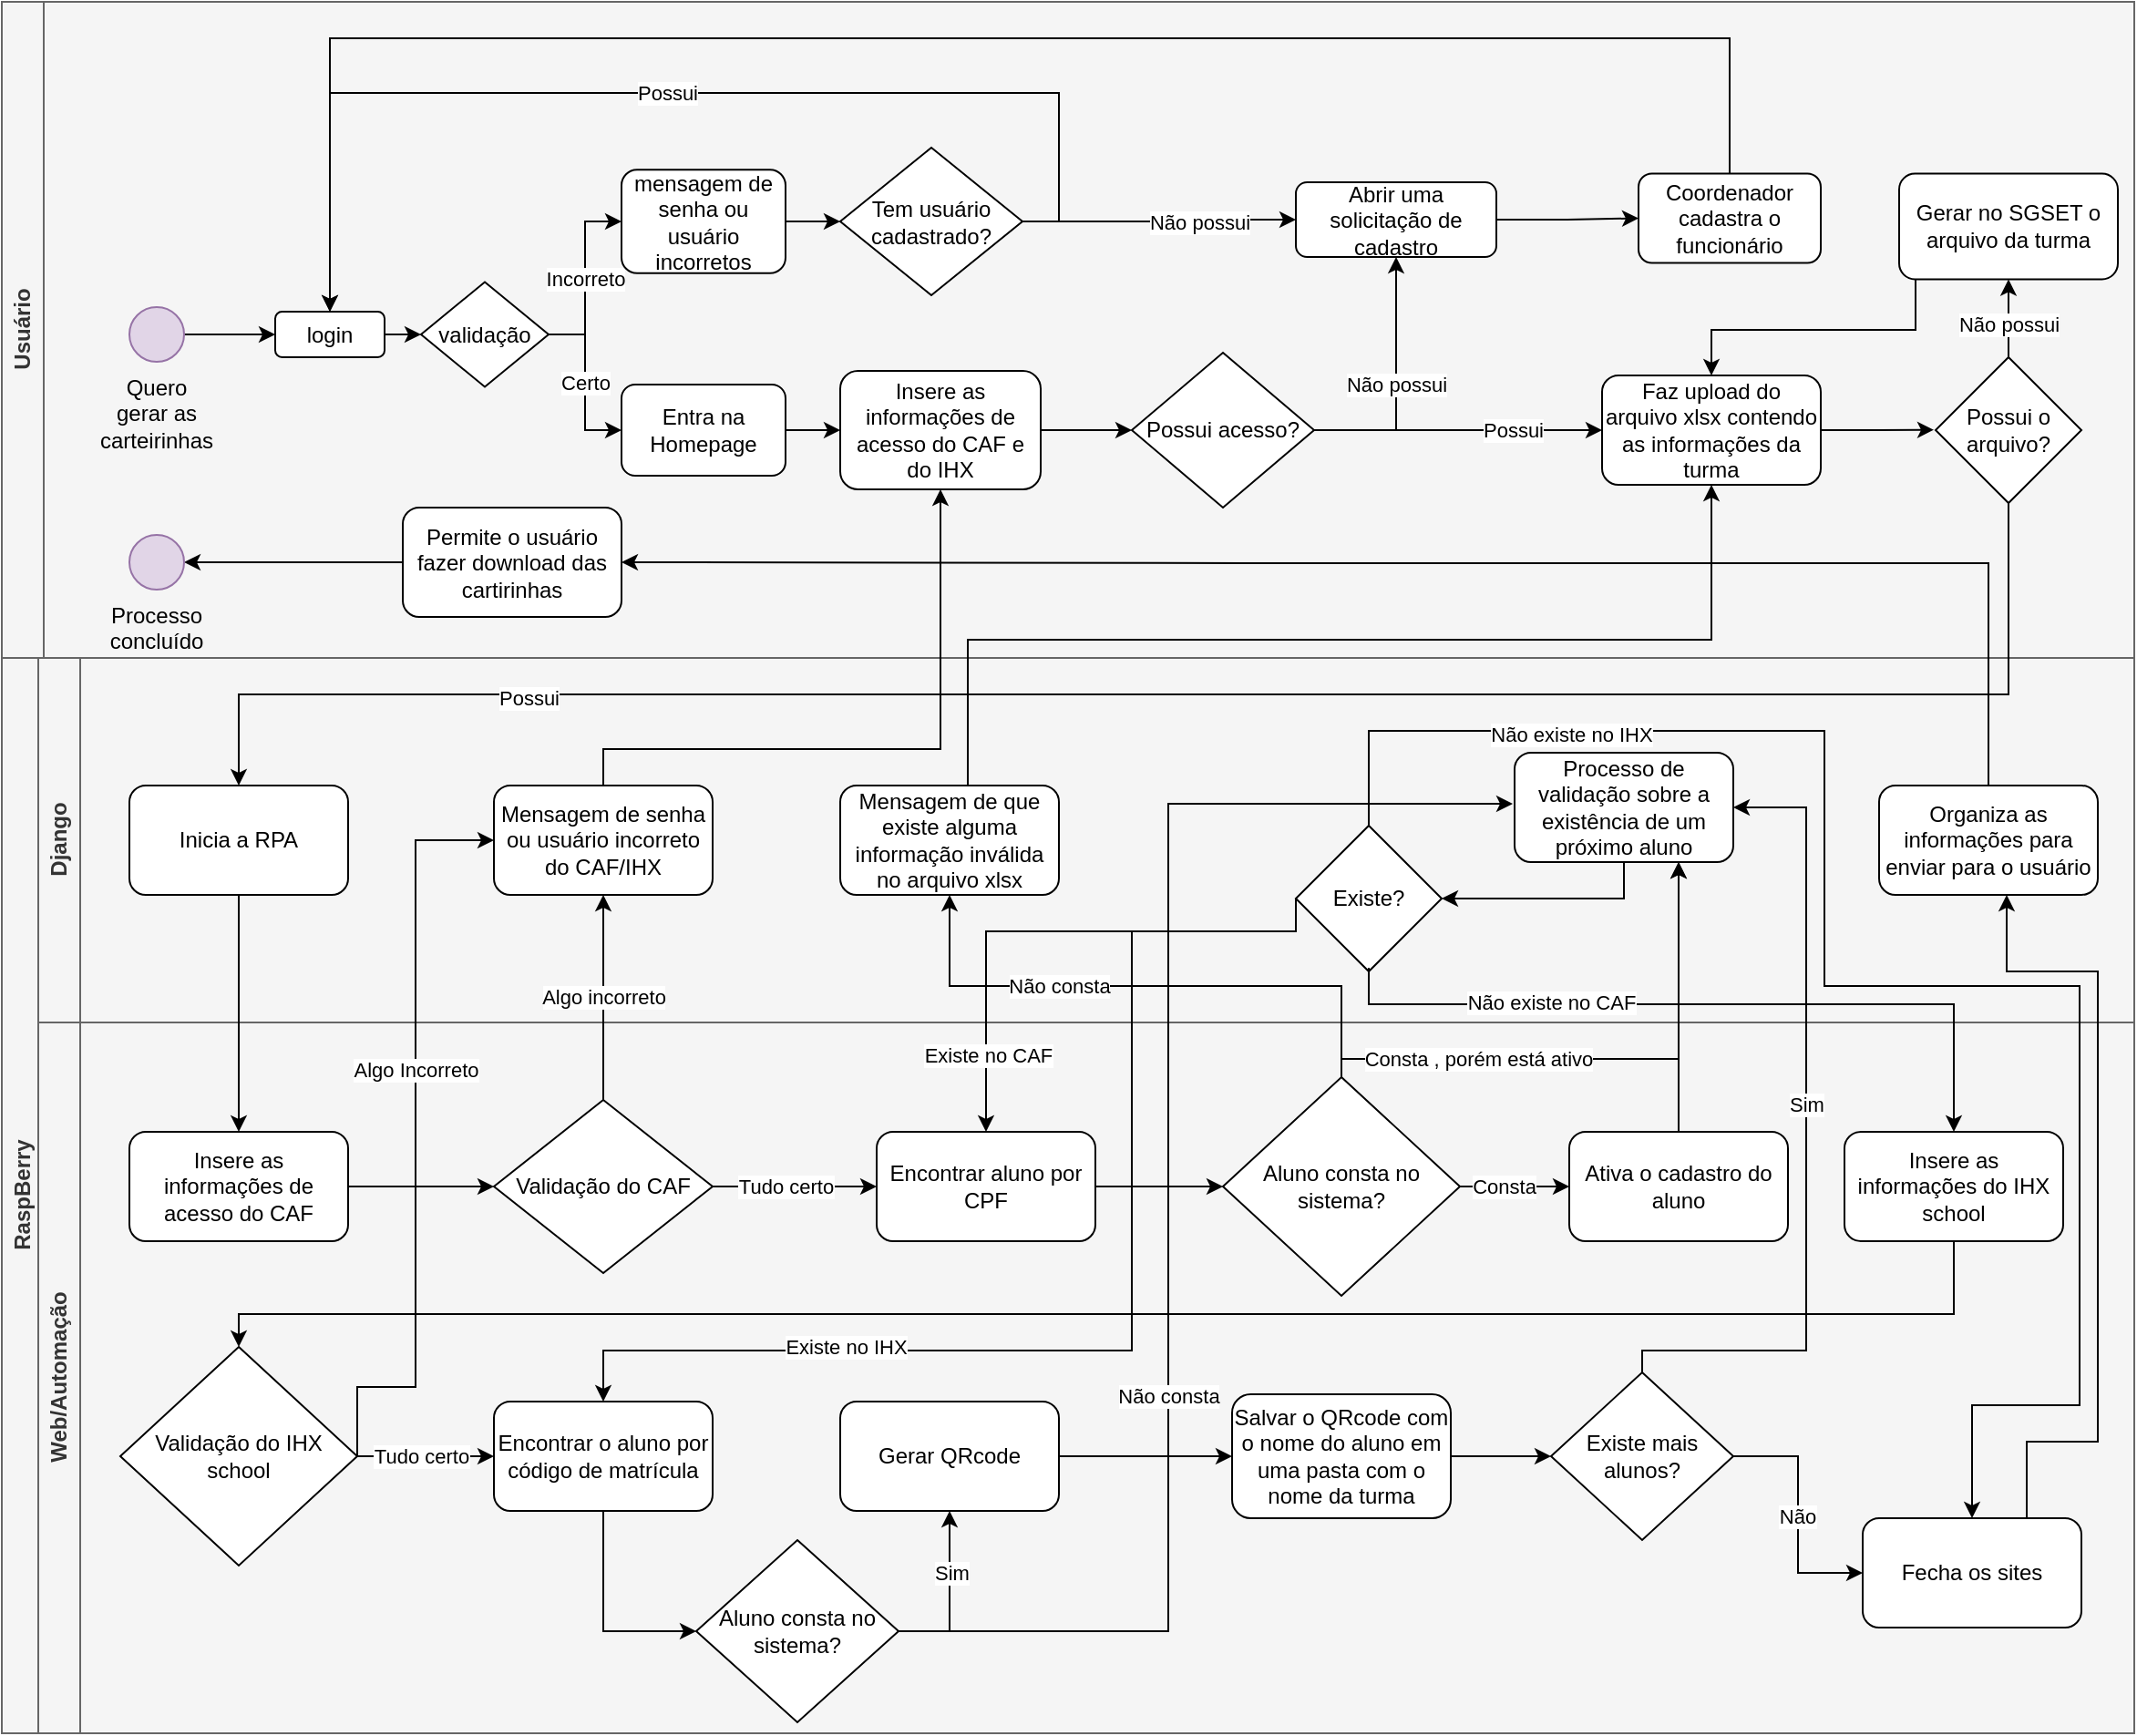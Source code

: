 <mxfile version="24.9.2">
  <diagram id="C5RBs43oDa-KdzZeNtuy" name="Page-1">
    <mxGraphModel dx="617" dy="3102" grid="1" gridSize="10" guides="1" tooltips="1" connect="1" arrows="1" fold="1" page="1" pageScale="1" pageWidth="827" pageHeight="1169" math="0" shadow="0">
      <root>
        <mxCell id="WIyWlLk6GJQsqaUBKTNV-0" />
        <mxCell id="WIyWlLk6GJQsqaUBKTNV-1" parent="WIyWlLk6GJQsqaUBKTNV-0" />
        <mxCell id="iJ9xKIKtlFonfC3gcGco-458" value="RaspBerry" style="swimlane;horizontal=0;whiteSpace=wrap;html=1;swimlaneFillColor=#f5f5f5;fillColor=#f5f5f5;fontColor=#333333;strokeColor=#666666;" vertex="1" parent="WIyWlLk6GJQsqaUBKTNV-1">
          <mxGeometry x="1540" y="-1250" width="1170" height="590" as="geometry" />
        </mxCell>
        <mxCell id="iJ9xKIKtlFonfC3gcGco-459" value="Django" style="swimlane;horizontal=0;whiteSpace=wrap;html=1;swimlaneFillColor=#f5f5f5;fillColor=#f5f5f5;fontColor=#333333;strokeColor=#666666;" vertex="1" parent="iJ9xKIKtlFonfC3gcGco-458">
          <mxGeometry x="20" width="1150" height="200" as="geometry" />
        </mxCell>
        <mxCell id="iJ9xKIKtlFonfC3gcGco-460" value="Inicia a RPA" style="rounded=1;whiteSpace=wrap;html=1;" vertex="1" parent="iJ9xKIKtlFonfC3gcGco-459">
          <mxGeometry x="50" y="70" width="120" height="60" as="geometry" />
        </mxCell>
        <mxCell id="iJ9xKIKtlFonfC3gcGco-461" value="Mensagem de senha ou usuário incorreto do CAF/IHX" style="rounded=1;whiteSpace=wrap;html=1;" vertex="1" parent="iJ9xKIKtlFonfC3gcGco-459">
          <mxGeometry x="250" y="70" width="120" height="60" as="geometry" />
        </mxCell>
        <mxCell id="iJ9xKIKtlFonfC3gcGco-462" value="Mensagem de que existe alguma informação inválida no arquivo xlsx" style="rounded=1;whiteSpace=wrap;html=1;" vertex="1" parent="iJ9xKIKtlFonfC3gcGco-459">
          <mxGeometry x="440" y="70" width="120" height="60" as="geometry" />
        </mxCell>
        <mxCell id="iJ9xKIKtlFonfC3gcGco-463" value="Organiza as informações para enviar para o usuário" style="rounded=1;whiteSpace=wrap;html=1;" vertex="1" parent="iJ9xKIKtlFonfC3gcGco-459">
          <mxGeometry x="1010" y="70" width="120" height="60" as="geometry" />
        </mxCell>
        <mxCell id="iJ9xKIKtlFonfC3gcGco-464" style="edgeStyle=orthogonalEdgeStyle;rounded=0;orthogonalLoop=1;jettySize=auto;html=1;exitX=0.5;exitY=1;exitDx=0;exitDy=0;entryX=1;entryY=0.5;entryDx=0;entryDy=0;" edge="1" parent="iJ9xKIKtlFonfC3gcGco-459" source="iJ9xKIKtlFonfC3gcGco-465" target="iJ9xKIKtlFonfC3gcGco-466">
          <mxGeometry relative="1" as="geometry" />
        </mxCell>
        <mxCell id="iJ9xKIKtlFonfC3gcGco-465" value="Processo de validação sobre a existência de um próximo aluno" style="rounded=1;whiteSpace=wrap;html=1;" vertex="1" parent="iJ9xKIKtlFonfC3gcGco-459">
          <mxGeometry x="810" y="52" width="120" height="60" as="geometry" />
        </mxCell>
        <mxCell id="iJ9xKIKtlFonfC3gcGco-466" value="Existe?" style="rhombus;whiteSpace=wrap;html=1;" vertex="1" parent="iJ9xKIKtlFonfC3gcGco-459">
          <mxGeometry x="690" y="92" width="80" height="80" as="geometry" />
        </mxCell>
        <mxCell id="iJ9xKIKtlFonfC3gcGco-467" value="Usuário" style="swimlane;horizontal=0;whiteSpace=wrap;html=1;glass=0;rounded=0;fillColor=#f5f5f5;fontColor=#333333;strokeColor=#666666;swimlaneFillColor=#f5f5f5;" vertex="1" parent="WIyWlLk6GJQsqaUBKTNV-1">
          <mxGeometry x="1540" y="-1610" width="1170" height="360" as="geometry" />
        </mxCell>
        <mxCell id="iJ9xKIKtlFonfC3gcGco-468" style="edgeStyle=orthogonalEdgeStyle;rounded=0;orthogonalLoop=1;jettySize=auto;html=1;exitX=1;exitY=0.5;exitDx=0;exitDy=0;entryX=0;entryY=0.5;entryDx=0;entryDy=0;fillColor=#f8cecc;strokeColor=#000000;" edge="1" parent="iJ9xKIKtlFonfC3gcGco-467" source="iJ9xKIKtlFonfC3gcGco-482" target="iJ9xKIKtlFonfC3gcGco-484">
          <mxGeometry relative="1" as="geometry" />
        </mxCell>
        <mxCell id="iJ9xKIKtlFonfC3gcGco-469" value="Não possui" style="edgeLabel;html=1;align=center;verticalAlign=middle;resizable=0;points=[];" vertex="1" connectable="0" parent="iJ9xKIKtlFonfC3gcGco-468">
          <mxGeometry x="0.297" y="-1" relative="1" as="geometry">
            <mxPoint as="offset" />
          </mxGeometry>
        </mxCell>
        <mxCell id="iJ9xKIKtlFonfC3gcGco-470" style="edgeStyle=orthogonalEdgeStyle;rounded=0;orthogonalLoop=1;jettySize=auto;html=1;exitX=1;exitY=0.5;exitDx=0;exitDy=0;entryX=0;entryY=0.5;entryDx=0;entryDy=0;" edge="1" parent="iJ9xKIKtlFonfC3gcGco-467" source="iJ9xKIKtlFonfC3gcGco-471" target="iJ9xKIKtlFonfC3gcGco-473">
          <mxGeometry relative="1" as="geometry" />
        </mxCell>
        <mxCell id="iJ9xKIKtlFonfC3gcGco-471" value="Quero gerar as carteirinhas" style="ellipse;whiteSpace=wrap;html=1;aspect=fixed;fillColor=#e1d5e7;strokeColor=#9673a6;labelPosition=center;verticalLabelPosition=bottom;align=center;verticalAlign=top;" vertex="1" parent="iJ9xKIKtlFonfC3gcGco-467">
          <mxGeometry x="70" y="167.5" width="30" height="30" as="geometry" />
        </mxCell>
        <mxCell id="iJ9xKIKtlFonfC3gcGco-472" style="edgeStyle=orthogonalEdgeStyle;rounded=0;orthogonalLoop=1;jettySize=auto;html=1;exitX=1;exitY=0.5;exitDx=0;exitDy=0;entryX=0;entryY=0.5;entryDx=0;entryDy=0;" edge="1" parent="iJ9xKIKtlFonfC3gcGco-467" source="iJ9xKIKtlFonfC3gcGco-473" target="iJ9xKIKtlFonfC3gcGco-476">
          <mxGeometry relative="1" as="geometry" />
        </mxCell>
        <mxCell id="iJ9xKIKtlFonfC3gcGco-473" value="login" style="rounded=1;whiteSpace=wrap;html=1;" vertex="1" parent="iJ9xKIKtlFonfC3gcGco-467">
          <mxGeometry x="150" y="170" width="60" height="25" as="geometry" />
        </mxCell>
        <mxCell id="iJ9xKIKtlFonfC3gcGco-474" value="Incorreto" style="edgeStyle=orthogonalEdgeStyle;rounded=0;orthogonalLoop=1;jettySize=auto;html=1;exitX=1;exitY=0.5;exitDx=0;exitDy=0;entryX=0;entryY=0.5;entryDx=0;entryDy=0;fillColor=#d5e8d4;strokeColor=#000000;" edge="1" parent="iJ9xKIKtlFonfC3gcGco-467" source="iJ9xKIKtlFonfC3gcGco-476" target="iJ9xKIKtlFonfC3gcGco-478">
          <mxGeometry relative="1" as="geometry" />
        </mxCell>
        <mxCell id="iJ9xKIKtlFonfC3gcGco-475" value="Certo" style="edgeStyle=orthogonalEdgeStyle;rounded=0;orthogonalLoop=1;jettySize=auto;html=1;exitX=1;exitY=0.5;exitDx=0;exitDy=0;entryX=0;entryY=0.5;entryDx=0;entryDy=0;" edge="1" parent="iJ9xKIKtlFonfC3gcGco-467" source="iJ9xKIKtlFonfC3gcGco-476" target="iJ9xKIKtlFonfC3gcGco-480">
          <mxGeometry relative="1" as="geometry" />
        </mxCell>
        <mxCell id="iJ9xKIKtlFonfC3gcGco-476" value="validação" style="rhombus;whiteSpace=wrap;html=1;" vertex="1" parent="iJ9xKIKtlFonfC3gcGco-467">
          <mxGeometry x="230" y="153.75" width="70" height="57.5" as="geometry" />
        </mxCell>
        <mxCell id="iJ9xKIKtlFonfC3gcGco-477" style="edgeStyle=orthogonalEdgeStyle;rounded=0;orthogonalLoop=1;jettySize=auto;html=1;entryX=0;entryY=0.5;entryDx=0;entryDy=0;" edge="1" parent="iJ9xKIKtlFonfC3gcGco-467" source="iJ9xKIKtlFonfC3gcGco-478" target="iJ9xKIKtlFonfC3gcGco-482">
          <mxGeometry relative="1" as="geometry" />
        </mxCell>
        <mxCell id="iJ9xKIKtlFonfC3gcGco-478" value="mensagem de senha ou&lt;div&gt;usuário incorretos&lt;/div&gt;" style="rounded=1;whiteSpace=wrap;html=1;" vertex="1" parent="iJ9xKIKtlFonfC3gcGco-467">
          <mxGeometry x="340" y="92.13" width="90" height="56.75" as="geometry" />
        </mxCell>
        <mxCell id="iJ9xKIKtlFonfC3gcGco-479" style="edgeStyle=orthogonalEdgeStyle;rounded=0;orthogonalLoop=1;jettySize=auto;html=1;entryX=0;entryY=0.5;entryDx=0;entryDy=0;" edge="1" parent="iJ9xKIKtlFonfC3gcGco-467" source="iJ9xKIKtlFonfC3gcGco-480" target="iJ9xKIKtlFonfC3gcGco-488">
          <mxGeometry relative="1" as="geometry" />
        </mxCell>
        <mxCell id="iJ9xKIKtlFonfC3gcGco-480" value="Entra na Homepage" style="rounded=1;whiteSpace=wrap;html=1;" vertex="1" parent="iJ9xKIKtlFonfC3gcGco-467">
          <mxGeometry x="340" y="210" width="90" height="50" as="geometry" />
        </mxCell>
        <mxCell id="iJ9xKIKtlFonfC3gcGco-481" value="Possui" style="edgeStyle=orthogonalEdgeStyle;rounded=0;orthogonalLoop=1;jettySize=auto;html=1;exitX=1;exitY=0.5;exitDx=0;exitDy=0;fillColor=#d5e8d4;strokeColor=#000000;fontColor=#000000;" edge="1" parent="iJ9xKIKtlFonfC3gcGco-467" source="iJ9xKIKtlFonfC3gcGco-482" target="iJ9xKIKtlFonfC3gcGco-473">
          <mxGeometry relative="1" as="geometry">
            <Array as="points">
              <mxPoint x="580" y="121" />
              <mxPoint x="580" y="50" />
              <mxPoint x="180" y="50" />
            </Array>
          </mxGeometry>
        </mxCell>
        <mxCell id="iJ9xKIKtlFonfC3gcGco-482" value="Tem usuário cadastrado?" style="rhombus;whiteSpace=wrap;html=1;" vertex="1" parent="iJ9xKIKtlFonfC3gcGco-467">
          <mxGeometry x="460" y="80" width="100" height="81" as="geometry" />
        </mxCell>
        <mxCell id="iJ9xKIKtlFonfC3gcGco-483" style="edgeStyle=orthogonalEdgeStyle;rounded=0;orthogonalLoop=1;jettySize=auto;html=1;entryX=0;entryY=0.5;entryDx=0;entryDy=0;" edge="1" parent="iJ9xKIKtlFonfC3gcGco-467" source="iJ9xKIKtlFonfC3gcGco-484" target="iJ9xKIKtlFonfC3gcGco-486">
          <mxGeometry relative="1" as="geometry" />
        </mxCell>
        <mxCell id="iJ9xKIKtlFonfC3gcGco-484" value="Abrir uma solicitação de cadastro" style="rounded=1;whiteSpace=wrap;html=1;" vertex="1" parent="iJ9xKIKtlFonfC3gcGco-467">
          <mxGeometry x="710" y="99" width="110" height="41" as="geometry" />
        </mxCell>
        <mxCell id="iJ9xKIKtlFonfC3gcGco-485" style="edgeStyle=orthogonalEdgeStyle;rounded=0;orthogonalLoop=1;jettySize=auto;html=1;entryX=0.5;entryY=0;entryDx=0;entryDy=0;" edge="1" parent="iJ9xKIKtlFonfC3gcGco-467" source="iJ9xKIKtlFonfC3gcGco-486" target="iJ9xKIKtlFonfC3gcGco-473">
          <mxGeometry relative="1" as="geometry">
            <Array as="points">
              <mxPoint x="948" y="20" />
              <mxPoint x="180" y="20" />
            </Array>
          </mxGeometry>
        </mxCell>
        <mxCell id="iJ9xKIKtlFonfC3gcGco-486" value="Coordenador cadastra o funcionário" style="rounded=1;whiteSpace=wrap;html=1;" vertex="1" parent="iJ9xKIKtlFonfC3gcGco-467">
          <mxGeometry x="898" y="94.25" width="100" height="49" as="geometry" />
        </mxCell>
        <mxCell id="iJ9xKIKtlFonfC3gcGco-487" style="edgeStyle=orthogonalEdgeStyle;rounded=0;orthogonalLoop=1;jettySize=auto;html=1;entryX=0;entryY=0.5;entryDx=0;entryDy=0;" edge="1" parent="iJ9xKIKtlFonfC3gcGco-467" source="iJ9xKIKtlFonfC3gcGco-488" target="iJ9xKIKtlFonfC3gcGco-492">
          <mxGeometry relative="1" as="geometry" />
        </mxCell>
        <mxCell id="iJ9xKIKtlFonfC3gcGco-488" value="Insere as informações de acesso do CAF e do IHX" style="rounded=1;whiteSpace=wrap;html=1;" vertex="1" parent="iJ9xKIKtlFonfC3gcGco-467">
          <mxGeometry x="460" y="202.5" width="110" height="65" as="geometry" />
        </mxCell>
        <mxCell id="iJ9xKIKtlFonfC3gcGco-489" value="Não possui" style="edgeStyle=orthogonalEdgeStyle;rounded=0;orthogonalLoop=1;jettySize=auto;html=1;entryX=0.5;entryY=1;entryDx=0;entryDy=0;" edge="1" parent="iJ9xKIKtlFonfC3gcGco-467" source="iJ9xKIKtlFonfC3gcGco-492" target="iJ9xKIKtlFonfC3gcGco-484">
          <mxGeometry relative="1" as="geometry">
            <mxPoint x="790" y="200" as="targetPoint" />
            <Array as="points">
              <mxPoint x="765" y="235" />
            </Array>
          </mxGeometry>
        </mxCell>
        <mxCell id="iJ9xKIKtlFonfC3gcGco-490" style="edgeStyle=orthogonalEdgeStyle;rounded=0;orthogonalLoop=1;jettySize=auto;html=1;entryX=0;entryY=0.5;entryDx=0;entryDy=0;" edge="1" parent="iJ9xKIKtlFonfC3gcGco-467" source="iJ9xKIKtlFonfC3gcGco-492" target="iJ9xKIKtlFonfC3gcGco-494">
          <mxGeometry relative="1" as="geometry" />
        </mxCell>
        <mxCell id="iJ9xKIKtlFonfC3gcGco-491" value="Possui" style="edgeLabel;html=1;align=center;verticalAlign=middle;resizable=0;points=[];" vertex="1" connectable="0" parent="iJ9xKIKtlFonfC3gcGco-490">
          <mxGeometry x="0.407" y="-2" relative="1" as="geometry">
            <mxPoint x="-2" y="-2" as="offset" />
          </mxGeometry>
        </mxCell>
        <mxCell id="iJ9xKIKtlFonfC3gcGco-492" value="Possui acesso?" style="rhombus;whiteSpace=wrap;html=1;" vertex="1" parent="iJ9xKIKtlFonfC3gcGco-467">
          <mxGeometry x="620" y="192.5" width="100" height="85" as="geometry" />
        </mxCell>
        <mxCell id="iJ9xKIKtlFonfC3gcGco-493" style="edgeStyle=orthogonalEdgeStyle;rounded=0;orthogonalLoop=1;jettySize=auto;html=1;exitX=1;exitY=0.5;exitDx=0;exitDy=0;" edge="1" parent="iJ9xKIKtlFonfC3gcGco-467" source="iJ9xKIKtlFonfC3gcGco-494">
          <mxGeometry relative="1" as="geometry">
            <mxPoint x="1060.0" y="234.857" as="targetPoint" />
          </mxGeometry>
        </mxCell>
        <mxCell id="iJ9xKIKtlFonfC3gcGco-494" value="Faz upload do arquivo xlsx contendo as informações da turma" style="rounded=1;whiteSpace=wrap;html=1;" vertex="1" parent="iJ9xKIKtlFonfC3gcGco-467">
          <mxGeometry x="878" y="205" width="120" height="60" as="geometry" />
        </mxCell>
        <mxCell id="iJ9xKIKtlFonfC3gcGco-495" style="edgeStyle=orthogonalEdgeStyle;rounded=0;orthogonalLoop=1;jettySize=auto;html=1;entryX=0.5;entryY=1;entryDx=0;entryDy=0;" edge="1" parent="iJ9xKIKtlFonfC3gcGco-467" source="iJ9xKIKtlFonfC3gcGco-497" target="iJ9xKIKtlFonfC3gcGco-499">
          <mxGeometry relative="1" as="geometry" />
        </mxCell>
        <mxCell id="iJ9xKIKtlFonfC3gcGco-496" value="Não possui" style="edgeLabel;html=1;align=center;verticalAlign=middle;resizable=0;points=[];" vertex="1" connectable="0" parent="iJ9xKIKtlFonfC3gcGco-495">
          <mxGeometry x="-0.131" relative="1" as="geometry">
            <mxPoint as="offset" />
          </mxGeometry>
        </mxCell>
        <mxCell id="iJ9xKIKtlFonfC3gcGco-497" value="Possui o arquivo?" style="rhombus;whiteSpace=wrap;html=1;" vertex="1" parent="iJ9xKIKtlFonfC3gcGco-467">
          <mxGeometry x="1061" y="195" width="80" height="80" as="geometry" />
        </mxCell>
        <mxCell id="iJ9xKIKtlFonfC3gcGco-498" style="edgeStyle=orthogonalEdgeStyle;rounded=0;orthogonalLoop=1;jettySize=auto;html=1;entryX=0.5;entryY=0;entryDx=0;entryDy=0;" edge="1" parent="iJ9xKIKtlFonfC3gcGco-467" source="iJ9xKIKtlFonfC3gcGco-499" target="iJ9xKIKtlFonfC3gcGco-494">
          <mxGeometry relative="1" as="geometry">
            <Array as="points">
              <mxPoint x="1050" y="180" />
              <mxPoint x="938" y="180" />
            </Array>
          </mxGeometry>
        </mxCell>
        <mxCell id="iJ9xKIKtlFonfC3gcGco-499" value="Gerar no SGSET o arquivo da turma" style="rounded=1;whiteSpace=wrap;html=1;" vertex="1" parent="iJ9xKIKtlFonfC3gcGco-467">
          <mxGeometry x="1041" y="94.25" width="120" height="58" as="geometry" />
        </mxCell>
        <mxCell id="iJ9xKIKtlFonfC3gcGco-500" style="edgeStyle=orthogonalEdgeStyle;rounded=0;orthogonalLoop=1;jettySize=auto;html=1;entryX=1;entryY=0.5;entryDx=0;entryDy=0;" edge="1" parent="iJ9xKIKtlFonfC3gcGco-467" source="iJ9xKIKtlFonfC3gcGco-501" target="iJ9xKIKtlFonfC3gcGco-502">
          <mxGeometry relative="1" as="geometry" />
        </mxCell>
        <mxCell id="iJ9xKIKtlFonfC3gcGco-501" value="Permite o usuário fazer download das cartirinhas" style="rounded=1;whiteSpace=wrap;html=1;" vertex="1" parent="iJ9xKIKtlFonfC3gcGco-467">
          <mxGeometry x="220" y="277.5" width="120" height="60" as="geometry" />
        </mxCell>
        <mxCell id="iJ9xKIKtlFonfC3gcGco-502" value="Processo concluído" style="ellipse;whiteSpace=wrap;html=1;aspect=fixed;fillColor=#e1d5e7;strokeColor=#9673a6;labelPosition=center;verticalLabelPosition=bottom;align=center;verticalAlign=top;" vertex="1" parent="iJ9xKIKtlFonfC3gcGco-467">
          <mxGeometry x="70" y="292.5" width="30" height="30" as="geometry" />
        </mxCell>
        <mxCell id="iJ9xKIKtlFonfC3gcGco-503" style="edgeStyle=orthogonalEdgeStyle;rounded=0;orthogonalLoop=1;jettySize=auto;html=1;exitX=0.5;exitY=0;exitDx=0;exitDy=0;" edge="1" parent="WIyWlLk6GJQsqaUBKTNV-1" source="iJ9xKIKtlFonfC3gcGco-461" target="iJ9xKIKtlFonfC3gcGco-488">
          <mxGeometry relative="1" as="geometry">
            <Array as="points">
              <mxPoint x="1870" y="-1200" />
              <mxPoint x="2055" y="-1200" />
            </Array>
          </mxGeometry>
        </mxCell>
        <mxCell id="iJ9xKIKtlFonfC3gcGco-504" style="edgeStyle=orthogonalEdgeStyle;rounded=0;orthogonalLoop=1;jettySize=auto;html=1;exitX=0.5;exitY=0;exitDx=0;exitDy=0;" edge="1" parent="WIyWlLk6GJQsqaUBKTNV-1" source="iJ9xKIKtlFonfC3gcGco-462" target="iJ9xKIKtlFonfC3gcGco-494">
          <mxGeometry relative="1" as="geometry">
            <Array as="points">
              <mxPoint x="2070" y="-1260" />
              <mxPoint x="2478" y="-1260" />
            </Array>
          </mxGeometry>
        </mxCell>
        <mxCell id="iJ9xKIKtlFonfC3gcGco-505" style="edgeStyle=orthogonalEdgeStyle;rounded=0;orthogonalLoop=1;jettySize=auto;html=1;entryX=0.5;entryY=0;entryDx=0;entryDy=0;" edge="1" parent="WIyWlLk6GJQsqaUBKTNV-1" source="iJ9xKIKtlFonfC3gcGco-497" target="iJ9xKIKtlFonfC3gcGco-460">
          <mxGeometry relative="1" as="geometry">
            <Array as="points">
              <mxPoint x="2641" y="-1230" />
              <mxPoint x="1670" y="-1230" />
            </Array>
          </mxGeometry>
        </mxCell>
        <mxCell id="iJ9xKIKtlFonfC3gcGco-506" value="Possui" style="edgeLabel;html=1;align=center;verticalAlign=middle;resizable=0;points=[];" vertex="1" connectable="0" parent="iJ9xKIKtlFonfC3gcGco-505">
          <mxGeometry x="0.63" y="2" relative="1" as="geometry">
            <mxPoint as="offset" />
          </mxGeometry>
        </mxCell>
        <mxCell id="iJ9xKIKtlFonfC3gcGco-507" style="edgeStyle=orthogonalEdgeStyle;rounded=0;orthogonalLoop=1;jettySize=auto;html=1;entryX=1;entryY=0.5;entryDx=0;entryDy=0;" edge="1" parent="WIyWlLk6GJQsqaUBKTNV-1" source="iJ9xKIKtlFonfC3gcGco-463" target="iJ9xKIKtlFonfC3gcGco-501">
          <mxGeometry relative="1" as="geometry">
            <Array as="points">
              <mxPoint x="2630" y="-1302" />
              <mxPoint x="2225" y="-1302" />
            </Array>
          </mxGeometry>
        </mxCell>
        <mxCell id="iJ9xKIKtlFonfC3gcGco-508" value="Web/Automação" style="swimlane;horizontal=0;whiteSpace=wrap;html=1;swimlaneFillColor=#f5f5f5;fillColor=#f5f5f5;fontColor=#333333;strokeColor=#666666;" vertex="1" parent="WIyWlLk6GJQsqaUBKTNV-1">
          <mxGeometry x="1560" y="-1050" width="1150" height="390" as="geometry" />
        </mxCell>
        <mxCell id="iJ9xKIKtlFonfC3gcGco-509" style="edgeStyle=orthogonalEdgeStyle;rounded=0;orthogonalLoop=1;jettySize=auto;html=1;" edge="1" parent="iJ9xKIKtlFonfC3gcGco-508" source="iJ9xKIKtlFonfC3gcGco-510" target="iJ9xKIKtlFonfC3gcGco-513">
          <mxGeometry relative="1" as="geometry" />
        </mxCell>
        <mxCell id="iJ9xKIKtlFonfC3gcGco-510" value="Insere as informações de acesso do CAF" style="rounded=1;whiteSpace=wrap;html=1;" vertex="1" parent="iJ9xKIKtlFonfC3gcGco-508">
          <mxGeometry x="50" y="60" width="120" height="60" as="geometry" />
        </mxCell>
        <mxCell id="iJ9xKIKtlFonfC3gcGco-511" style="edgeStyle=orthogonalEdgeStyle;rounded=0;orthogonalLoop=1;jettySize=auto;html=1;entryX=0;entryY=0.5;entryDx=0;entryDy=0;" edge="1" parent="iJ9xKIKtlFonfC3gcGco-508" source="iJ9xKIKtlFonfC3gcGco-513" target="iJ9xKIKtlFonfC3gcGco-515">
          <mxGeometry relative="1" as="geometry" />
        </mxCell>
        <mxCell id="iJ9xKIKtlFonfC3gcGco-512" value="Tudo certo" style="edgeLabel;html=1;align=center;verticalAlign=middle;resizable=0;points=[];" vertex="1" connectable="0" parent="iJ9xKIKtlFonfC3gcGco-511">
          <mxGeometry x="-0.268" y="-1" relative="1" as="geometry">
            <mxPoint x="7" y="-1" as="offset" />
          </mxGeometry>
        </mxCell>
        <mxCell id="iJ9xKIKtlFonfC3gcGco-513" value="Validação do CAF" style="rhombus;whiteSpace=wrap;html=1;" vertex="1" parent="iJ9xKIKtlFonfC3gcGco-508">
          <mxGeometry x="250" y="42.5" width="120" height="95" as="geometry" />
        </mxCell>
        <mxCell id="iJ9xKIKtlFonfC3gcGco-514" style="edgeStyle=orthogonalEdgeStyle;rounded=0;orthogonalLoop=1;jettySize=auto;html=1;entryX=0;entryY=0.5;entryDx=0;entryDy=0;" edge="1" parent="iJ9xKIKtlFonfC3gcGco-508" source="iJ9xKIKtlFonfC3gcGco-515" target="iJ9xKIKtlFonfC3gcGco-518">
          <mxGeometry relative="1" as="geometry" />
        </mxCell>
        <mxCell id="iJ9xKIKtlFonfC3gcGco-515" value="Encontrar aluno por CPF" style="rounded=1;whiteSpace=wrap;html=1;" vertex="1" parent="iJ9xKIKtlFonfC3gcGco-508">
          <mxGeometry x="460" y="60" width="120" height="60" as="geometry" />
        </mxCell>
        <mxCell id="iJ9xKIKtlFonfC3gcGco-516" style="edgeStyle=orthogonalEdgeStyle;rounded=0;orthogonalLoop=1;jettySize=auto;html=1;" edge="1" parent="iJ9xKIKtlFonfC3gcGco-508" source="iJ9xKIKtlFonfC3gcGco-518" target="iJ9xKIKtlFonfC3gcGco-519">
          <mxGeometry relative="1" as="geometry" />
        </mxCell>
        <mxCell id="iJ9xKIKtlFonfC3gcGco-517" value="Consta" style="edgeLabel;html=1;align=center;verticalAlign=middle;resizable=0;points=[];" vertex="1" connectable="0" parent="iJ9xKIKtlFonfC3gcGco-516">
          <mxGeometry x="-0.322" y="-1" relative="1" as="geometry">
            <mxPoint x="3" y="-1" as="offset" />
          </mxGeometry>
        </mxCell>
        <mxCell id="iJ9xKIKtlFonfC3gcGco-518" value="Aluno consta no sistema?" style="rhombus;whiteSpace=wrap;html=1;" vertex="1" parent="iJ9xKIKtlFonfC3gcGco-508">
          <mxGeometry x="650" y="30" width="130" height="120" as="geometry" />
        </mxCell>
        <mxCell id="iJ9xKIKtlFonfC3gcGco-519" value="Ativa o cadastro do aluno" style="rounded=1;whiteSpace=wrap;html=1;" vertex="1" parent="iJ9xKIKtlFonfC3gcGco-508">
          <mxGeometry x="840" y="60" width="120" height="60" as="geometry" />
        </mxCell>
        <mxCell id="iJ9xKIKtlFonfC3gcGco-520" style="edgeStyle=orthogonalEdgeStyle;rounded=0;orthogonalLoop=1;jettySize=auto;html=1;" edge="1" parent="iJ9xKIKtlFonfC3gcGco-508" source="iJ9xKIKtlFonfC3gcGco-521" target="iJ9xKIKtlFonfC3gcGco-524">
          <mxGeometry relative="1" as="geometry">
            <Array as="points">
              <mxPoint x="1051" y="160" />
              <mxPoint x="110" y="160" />
            </Array>
          </mxGeometry>
        </mxCell>
        <mxCell id="iJ9xKIKtlFonfC3gcGco-521" value="Insere as informações do IHX school" style="rounded=1;whiteSpace=wrap;html=1;" vertex="1" parent="iJ9xKIKtlFonfC3gcGco-508">
          <mxGeometry x="991" y="60" width="120" height="60" as="geometry" />
        </mxCell>
        <mxCell id="iJ9xKIKtlFonfC3gcGco-522" style="edgeStyle=orthogonalEdgeStyle;rounded=0;orthogonalLoop=1;jettySize=auto;html=1;entryX=0;entryY=0.5;entryDx=0;entryDy=0;" edge="1" parent="iJ9xKIKtlFonfC3gcGco-508" source="iJ9xKIKtlFonfC3gcGco-524" target="iJ9xKIKtlFonfC3gcGco-526">
          <mxGeometry relative="1" as="geometry" />
        </mxCell>
        <mxCell id="iJ9xKIKtlFonfC3gcGco-523" value="Tudo certo" style="edgeLabel;html=1;align=center;verticalAlign=middle;resizable=0;points=[];" vertex="1" connectable="0" parent="iJ9xKIKtlFonfC3gcGco-522">
          <mxGeometry x="0.258" y="1" relative="1" as="geometry">
            <mxPoint x="-12" y="1" as="offset" />
          </mxGeometry>
        </mxCell>
        <mxCell id="iJ9xKIKtlFonfC3gcGco-524" value="Validação do IHX school" style="rhombus;whiteSpace=wrap;html=1;" vertex="1" parent="iJ9xKIKtlFonfC3gcGco-508">
          <mxGeometry x="45" y="178" width="130" height="120" as="geometry" />
        </mxCell>
        <mxCell id="iJ9xKIKtlFonfC3gcGco-525" style="edgeStyle=orthogonalEdgeStyle;rounded=0;orthogonalLoop=1;jettySize=auto;html=1;entryX=0;entryY=0.5;entryDx=0;entryDy=0;" edge="1" parent="iJ9xKIKtlFonfC3gcGco-508" source="iJ9xKIKtlFonfC3gcGco-526" target="iJ9xKIKtlFonfC3gcGco-537">
          <mxGeometry relative="1" as="geometry" />
        </mxCell>
        <mxCell id="iJ9xKIKtlFonfC3gcGco-526" value="Encontrar o aluno por código de matrícula" style="rounded=1;whiteSpace=wrap;html=1;" vertex="1" parent="iJ9xKIKtlFonfC3gcGco-508">
          <mxGeometry x="250" y="208" width="120" height="60" as="geometry" />
        </mxCell>
        <mxCell id="iJ9xKIKtlFonfC3gcGco-527" value="" style="edgeStyle=orthogonalEdgeStyle;rounded=0;orthogonalLoop=1;jettySize=auto;html=1;" edge="1" parent="iJ9xKIKtlFonfC3gcGco-508" source="iJ9xKIKtlFonfC3gcGco-528" target="iJ9xKIKtlFonfC3gcGco-530">
          <mxGeometry relative="1" as="geometry" />
        </mxCell>
        <mxCell id="iJ9xKIKtlFonfC3gcGco-528" value="Gerar QRcode" style="rounded=1;whiteSpace=wrap;html=1;" vertex="1" parent="iJ9xKIKtlFonfC3gcGco-508">
          <mxGeometry x="440" y="208" width="120" height="60" as="geometry" />
        </mxCell>
        <mxCell id="iJ9xKIKtlFonfC3gcGco-529" style="edgeStyle=orthogonalEdgeStyle;rounded=0;orthogonalLoop=1;jettySize=auto;html=1;exitX=1;exitY=0.5;exitDx=0;exitDy=0;entryX=0;entryY=0.5;entryDx=0;entryDy=0;" edge="1" parent="iJ9xKIKtlFonfC3gcGco-508" source="iJ9xKIKtlFonfC3gcGco-530" target="iJ9xKIKtlFonfC3gcGco-534">
          <mxGeometry relative="1" as="geometry" />
        </mxCell>
        <mxCell id="iJ9xKIKtlFonfC3gcGco-530" value="Salvar o QRcode com o nome do aluno em uma pasta com o nome da turma" style="whiteSpace=wrap;html=1;rounded=1;" vertex="1" parent="iJ9xKIKtlFonfC3gcGco-508">
          <mxGeometry x="655" y="204" width="120" height="68" as="geometry" />
        </mxCell>
        <mxCell id="iJ9xKIKtlFonfC3gcGco-531" value="Fecha os sites" style="rounded=1;whiteSpace=wrap;html=1;" vertex="1" parent="iJ9xKIKtlFonfC3gcGco-508">
          <mxGeometry x="1001" y="272" width="120" height="60" as="geometry" />
        </mxCell>
        <mxCell id="iJ9xKIKtlFonfC3gcGco-532" style="edgeStyle=orthogonalEdgeStyle;rounded=0;orthogonalLoop=1;jettySize=auto;html=1;" edge="1" parent="iJ9xKIKtlFonfC3gcGco-508" source="iJ9xKIKtlFonfC3gcGco-534" target="iJ9xKIKtlFonfC3gcGco-531">
          <mxGeometry relative="1" as="geometry" />
        </mxCell>
        <mxCell id="iJ9xKIKtlFonfC3gcGco-533" value="Não" style="edgeLabel;html=1;align=center;verticalAlign=middle;resizable=0;points=[];" vertex="1" connectable="0" parent="iJ9xKIKtlFonfC3gcGco-532">
          <mxGeometry x="0.015" y="-1" relative="1" as="geometry">
            <mxPoint as="offset" />
          </mxGeometry>
        </mxCell>
        <mxCell id="iJ9xKIKtlFonfC3gcGco-534" value="Existe mais alunos?" style="rhombus;whiteSpace=wrap;html=1;" vertex="1" parent="iJ9xKIKtlFonfC3gcGco-508">
          <mxGeometry x="830" y="192" width="100" height="92" as="geometry" />
        </mxCell>
        <mxCell id="iJ9xKIKtlFonfC3gcGco-535" style="edgeStyle=orthogonalEdgeStyle;rounded=0;orthogonalLoop=1;jettySize=auto;html=1;entryX=0.5;entryY=1;entryDx=0;entryDy=0;" edge="1" parent="iJ9xKIKtlFonfC3gcGco-508" source="iJ9xKIKtlFonfC3gcGco-537" target="iJ9xKIKtlFonfC3gcGco-528">
          <mxGeometry relative="1" as="geometry">
            <Array as="points">
              <mxPoint x="500" y="334" />
            </Array>
          </mxGeometry>
        </mxCell>
        <mxCell id="iJ9xKIKtlFonfC3gcGco-536" value="Sim" style="edgeLabel;html=1;align=center;verticalAlign=middle;resizable=0;points=[];" vertex="1" connectable="0" parent="iJ9xKIKtlFonfC3gcGco-535">
          <mxGeometry x="0.274" y="-1" relative="1" as="geometry">
            <mxPoint as="offset" />
          </mxGeometry>
        </mxCell>
        <mxCell id="iJ9xKIKtlFonfC3gcGco-537" value="Aluno consta no sistema?" style="rhombus;whiteSpace=wrap;html=1;" vertex="1" parent="iJ9xKIKtlFonfC3gcGco-508">
          <mxGeometry x="361" y="284" width="111" height="100" as="geometry" />
        </mxCell>
        <mxCell id="iJ9xKIKtlFonfC3gcGco-538" style="edgeStyle=orthogonalEdgeStyle;rounded=0;orthogonalLoop=1;jettySize=auto;html=1;exitX=0.75;exitY=0;exitDx=0;exitDy=0;" edge="1" parent="iJ9xKIKtlFonfC3gcGco-508" source="iJ9xKIKtlFonfC3gcGco-531">
          <mxGeometry relative="1" as="geometry">
            <mxPoint x="1080" y="-70" as="targetPoint" />
            <Array as="points">
              <mxPoint x="1091" y="230" />
              <mxPoint x="1130" y="230" />
              <mxPoint x="1130" y="-28" />
              <mxPoint x="1080" y="-28" />
            </Array>
            <mxPoint x="1131" y="470" as="sourcePoint" />
          </mxGeometry>
        </mxCell>
        <mxCell id="iJ9xKIKtlFonfC3gcGco-539" value="Algo Incorreto" style="edgeStyle=orthogonalEdgeStyle;rounded=0;orthogonalLoop=1;jettySize=auto;html=1;exitX=1;exitY=0.5;exitDx=0;exitDy=0;" edge="1" parent="iJ9xKIKtlFonfC3gcGco-508" source="iJ9xKIKtlFonfC3gcGco-524">
          <mxGeometry x="0.184" relative="1" as="geometry">
            <Array as="points">
              <mxPoint x="175" y="200" />
              <mxPoint x="207" y="200" />
              <mxPoint x="207" y="-100" />
            </Array>
            <mxPoint as="offset" />
            <mxPoint x="170" y="219" as="sourcePoint" />
            <mxPoint x="250" y="-100" as="targetPoint" />
          </mxGeometry>
        </mxCell>
        <mxCell id="iJ9xKIKtlFonfC3gcGco-540" style="edgeStyle=orthogonalEdgeStyle;rounded=0;orthogonalLoop=1;jettySize=auto;html=1;entryX=0.5;entryY=0;entryDx=0;entryDy=0;" edge="1" parent="WIyWlLk6GJQsqaUBKTNV-1" source="iJ9xKIKtlFonfC3gcGco-460" target="iJ9xKIKtlFonfC3gcGco-510">
          <mxGeometry relative="1" as="geometry">
            <Array as="points">
              <mxPoint x="1680" y="-1168" />
              <mxPoint x="1680" y="-1168" />
            </Array>
          </mxGeometry>
        </mxCell>
        <mxCell id="iJ9xKIKtlFonfC3gcGco-541" value="Algo incorreto" style="edgeStyle=orthogonalEdgeStyle;rounded=0;orthogonalLoop=1;jettySize=auto;html=1;entryX=0.5;entryY=1;entryDx=0;entryDy=0;" edge="1" parent="WIyWlLk6GJQsqaUBKTNV-1" source="iJ9xKIKtlFonfC3gcGco-513" target="iJ9xKIKtlFonfC3gcGco-461">
          <mxGeometry relative="1" as="geometry" />
        </mxCell>
        <mxCell id="iJ9xKIKtlFonfC3gcGco-542" value="Existe no CAF" style="edgeStyle=orthogonalEdgeStyle;rounded=0;orthogonalLoop=1;jettySize=auto;html=1;exitX=0;exitY=0.5;exitDx=0;exitDy=0;" edge="1" parent="WIyWlLk6GJQsqaUBKTNV-1" source="iJ9xKIKtlFonfC3gcGco-466">
          <mxGeometry x="0.719" y="1" relative="1" as="geometry">
            <Array as="points">
              <mxPoint x="2250" y="-1100" />
              <mxPoint x="2080" y="-1100" />
            </Array>
            <mxPoint as="offset" />
            <mxPoint x="2080" y="-990" as="targetPoint" />
          </mxGeometry>
        </mxCell>
        <mxCell id="iJ9xKIKtlFonfC3gcGco-543" value="Não consta" style="edgeStyle=orthogonalEdgeStyle;rounded=0;orthogonalLoop=1;jettySize=auto;html=1;exitX=0.5;exitY=0;exitDx=0;exitDy=0;" edge="1" parent="WIyWlLk6GJQsqaUBKTNV-1" source="iJ9xKIKtlFonfC3gcGco-518" target="iJ9xKIKtlFonfC3gcGco-462">
          <mxGeometry x="0.302" relative="1" as="geometry">
            <mxPoint as="offset" />
          </mxGeometry>
        </mxCell>
        <mxCell id="iJ9xKIKtlFonfC3gcGco-544" style="edgeStyle=orthogonalEdgeStyle;rounded=0;orthogonalLoop=1;jettySize=auto;html=1;entryX=0.5;entryY=0;entryDx=0;entryDy=0;exitX=0.5;exitY=0;exitDx=0;exitDy=0;" edge="1" parent="WIyWlLk6GJQsqaUBKTNV-1" source="iJ9xKIKtlFonfC3gcGco-466" target="iJ9xKIKtlFonfC3gcGco-531">
          <mxGeometry relative="1" as="geometry">
            <Array as="points">
              <mxPoint x="2290" y="-1210" />
              <mxPoint x="2540" y="-1210" />
              <mxPoint x="2540" y="-1070" />
              <mxPoint x="2680" y="-1070" />
              <mxPoint x="2680" y="-840" />
              <mxPoint x="2621" y="-840" />
            </Array>
            <mxPoint x="2290" y="-1160" as="sourcePoint" />
          </mxGeometry>
        </mxCell>
        <mxCell id="iJ9xKIKtlFonfC3gcGco-545" value="Não existe no IHX" style="edgeLabel;html=1;align=center;verticalAlign=middle;resizable=0;points=[];" vertex="1" connectable="0" parent="iJ9xKIKtlFonfC3gcGco-544">
          <mxGeometry x="-0.579" y="-2" relative="1" as="geometry">
            <mxPoint x="-34" as="offset" />
          </mxGeometry>
        </mxCell>
        <mxCell id="iJ9xKIKtlFonfC3gcGco-546" value="Sim" style="edgeStyle=orthogonalEdgeStyle;rounded=0;orthogonalLoop=1;jettySize=auto;html=1;exitX=0.5;exitY=0;exitDx=0;exitDy=0;entryX=1;entryY=0.5;entryDx=0;entryDy=0;" edge="1" parent="WIyWlLk6GJQsqaUBKTNV-1" source="iJ9xKIKtlFonfC3gcGco-534" target="iJ9xKIKtlFonfC3gcGco-465">
          <mxGeometry x="0.08" relative="1" as="geometry">
            <Array as="points">
              <mxPoint x="2440" y="-870" />
              <mxPoint x="2530" y="-870" />
              <mxPoint x="2530" y="-1168" />
            </Array>
            <mxPoint as="offset" />
          </mxGeometry>
        </mxCell>
        <mxCell id="iJ9xKIKtlFonfC3gcGco-547" value="Não consta" style="edgeStyle=orthogonalEdgeStyle;rounded=0;orthogonalLoop=1;jettySize=auto;html=1;" edge="1" parent="WIyWlLk6GJQsqaUBKTNV-1">
          <mxGeometry x="-0.299" relative="1" as="geometry">
            <mxPoint x="2032" y="-716" as="sourcePoint" />
            <mxPoint x="2369" y="-1170" as="targetPoint" />
            <Array as="points">
              <mxPoint x="2180" y="-716" />
              <mxPoint x="2180" y="-1170" />
            </Array>
            <mxPoint as="offset" />
          </mxGeometry>
        </mxCell>
        <mxCell id="iJ9xKIKtlFonfC3gcGco-548" style="edgeStyle=orthogonalEdgeStyle;rounded=0;orthogonalLoop=1;jettySize=auto;html=1;entryX=0.5;entryY=0;entryDx=0;entryDy=0;" edge="1" parent="WIyWlLk6GJQsqaUBKTNV-1" target="iJ9xKIKtlFonfC3gcGco-521">
          <mxGeometry relative="1" as="geometry">
            <mxPoint x="2290" y="-1080" as="sourcePoint" />
            <Array as="points">
              <mxPoint x="2290" y="-1060" />
              <mxPoint x="2611" y="-1060" />
            </Array>
          </mxGeometry>
        </mxCell>
        <mxCell id="iJ9xKIKtlFonfC3gcGco-549" value="Não existe no CAF" style="edgeLabel;html=1;align=center;verticalAlign=middle;resizable=0;points=[];" vertex="1" connectable="0" parent="iJ9xKIKtlFonfC3gcGco-548">
          <mxGeometry x="-0.051" y="1" relative="1" as="geometry">
            <mxPoint x="-75" as="offset" />
          </mxGeometry>
        </mxCell>
        <mxCell id="iJ9xKIKtlFonfC3gcGco-550" style="edgeStyle=orthogonalEdgeStyle;rounded=0;orthogonalLoop=1;jettySize=auto;html=1;entryX=0.75;entryY=1;entryDx=0;entryDy=0;" edge="1" parent="WIyWlLk6GJQsqaUBKTNV-1" source="iJ9xKIKtlFonfC3gcGco-519" target="iJ9xKIKtlFonfC3gcGco-465">
          <mxGeometry relative="1" as="geometry" />
        </mxCell>
        <mxCell id="iJ9xKIKtlFonfC3gcGco-551" value="Consta , porém está ativo" style="edgeStyle=orthogonalEdgeStyle;rounded=0;orthogonalLoop=1;jettySize=auto;html=1;entryX=0.75;entryY=1;entryDx=0;entryDy=0;" edge="1" parent="WIyWlLk6GJQsqaUBKTNV-1" source="iJ9xKIKtlFonfC3gcGco-518" target="iJ9xKIKtlFonfC3gcGco-465">
          <mxGeometry x="-0.44" relative="1" as="geometry">
            <Array as="points">
              <mxPoint x="2275" y="-1030" />
              <mxPoint x="2460" y="-1030" />
            </Array>
            <mxPoint as="offset" />
            <mxPoint x="2460" y="-1130" as="targetPoint" />
          </mxGeometry>
        </mxCell>
        <mxCell id="iJ9xKIKtlFonfC3gcGco-552" style="edgeStyle=orthogonalEdgeStyle;rounded=0;orthogonalLoop=1;jettySize=auto;html=1;exitX=0;exitY=0.5;exitDx=0;exitDy=0;entryX=0.5;entryY=0;entryDx=0;entryDy=0;" edge="1" parent="WIyWlLk6GJQsqaUBKTNV-1" source="iJ9xKIKtlFonfC3gcGco-466" target="iJ9xKIKtlFonfC3gcGco-526">
          <mxGeometry relative="1" as="geometry">
            <Array as="points">
              <mxPoint x="2250" y="-1100" />
              <mxPoint x="2160" y="-1100" />
              <mxPoint x="2160" y="-870" />
              <mxPoint x="1870" y="-870" />
            </Array>
          </mxGeometry>
        </mxCell>
        <mxCell id="iJ9xKIKtlFonfC3gcGco-553" value="Existe no IHX" style="edgeLabel;html=1;align=center;verticalAlign=middle;resizable=0;points=[];" vertex="1" connectable="0" parent="iJ9xKIKtlFonfC3gcGco-552">
          <mxGeometry x="0.51" y="3" relative="1" as="geometry">
            <mxPoint y="-5" as="offset" />
          </mxGeometry>
        </mxCell>
      </root>
    </mxGraphModel>
  </diagram>
</mxfile>
